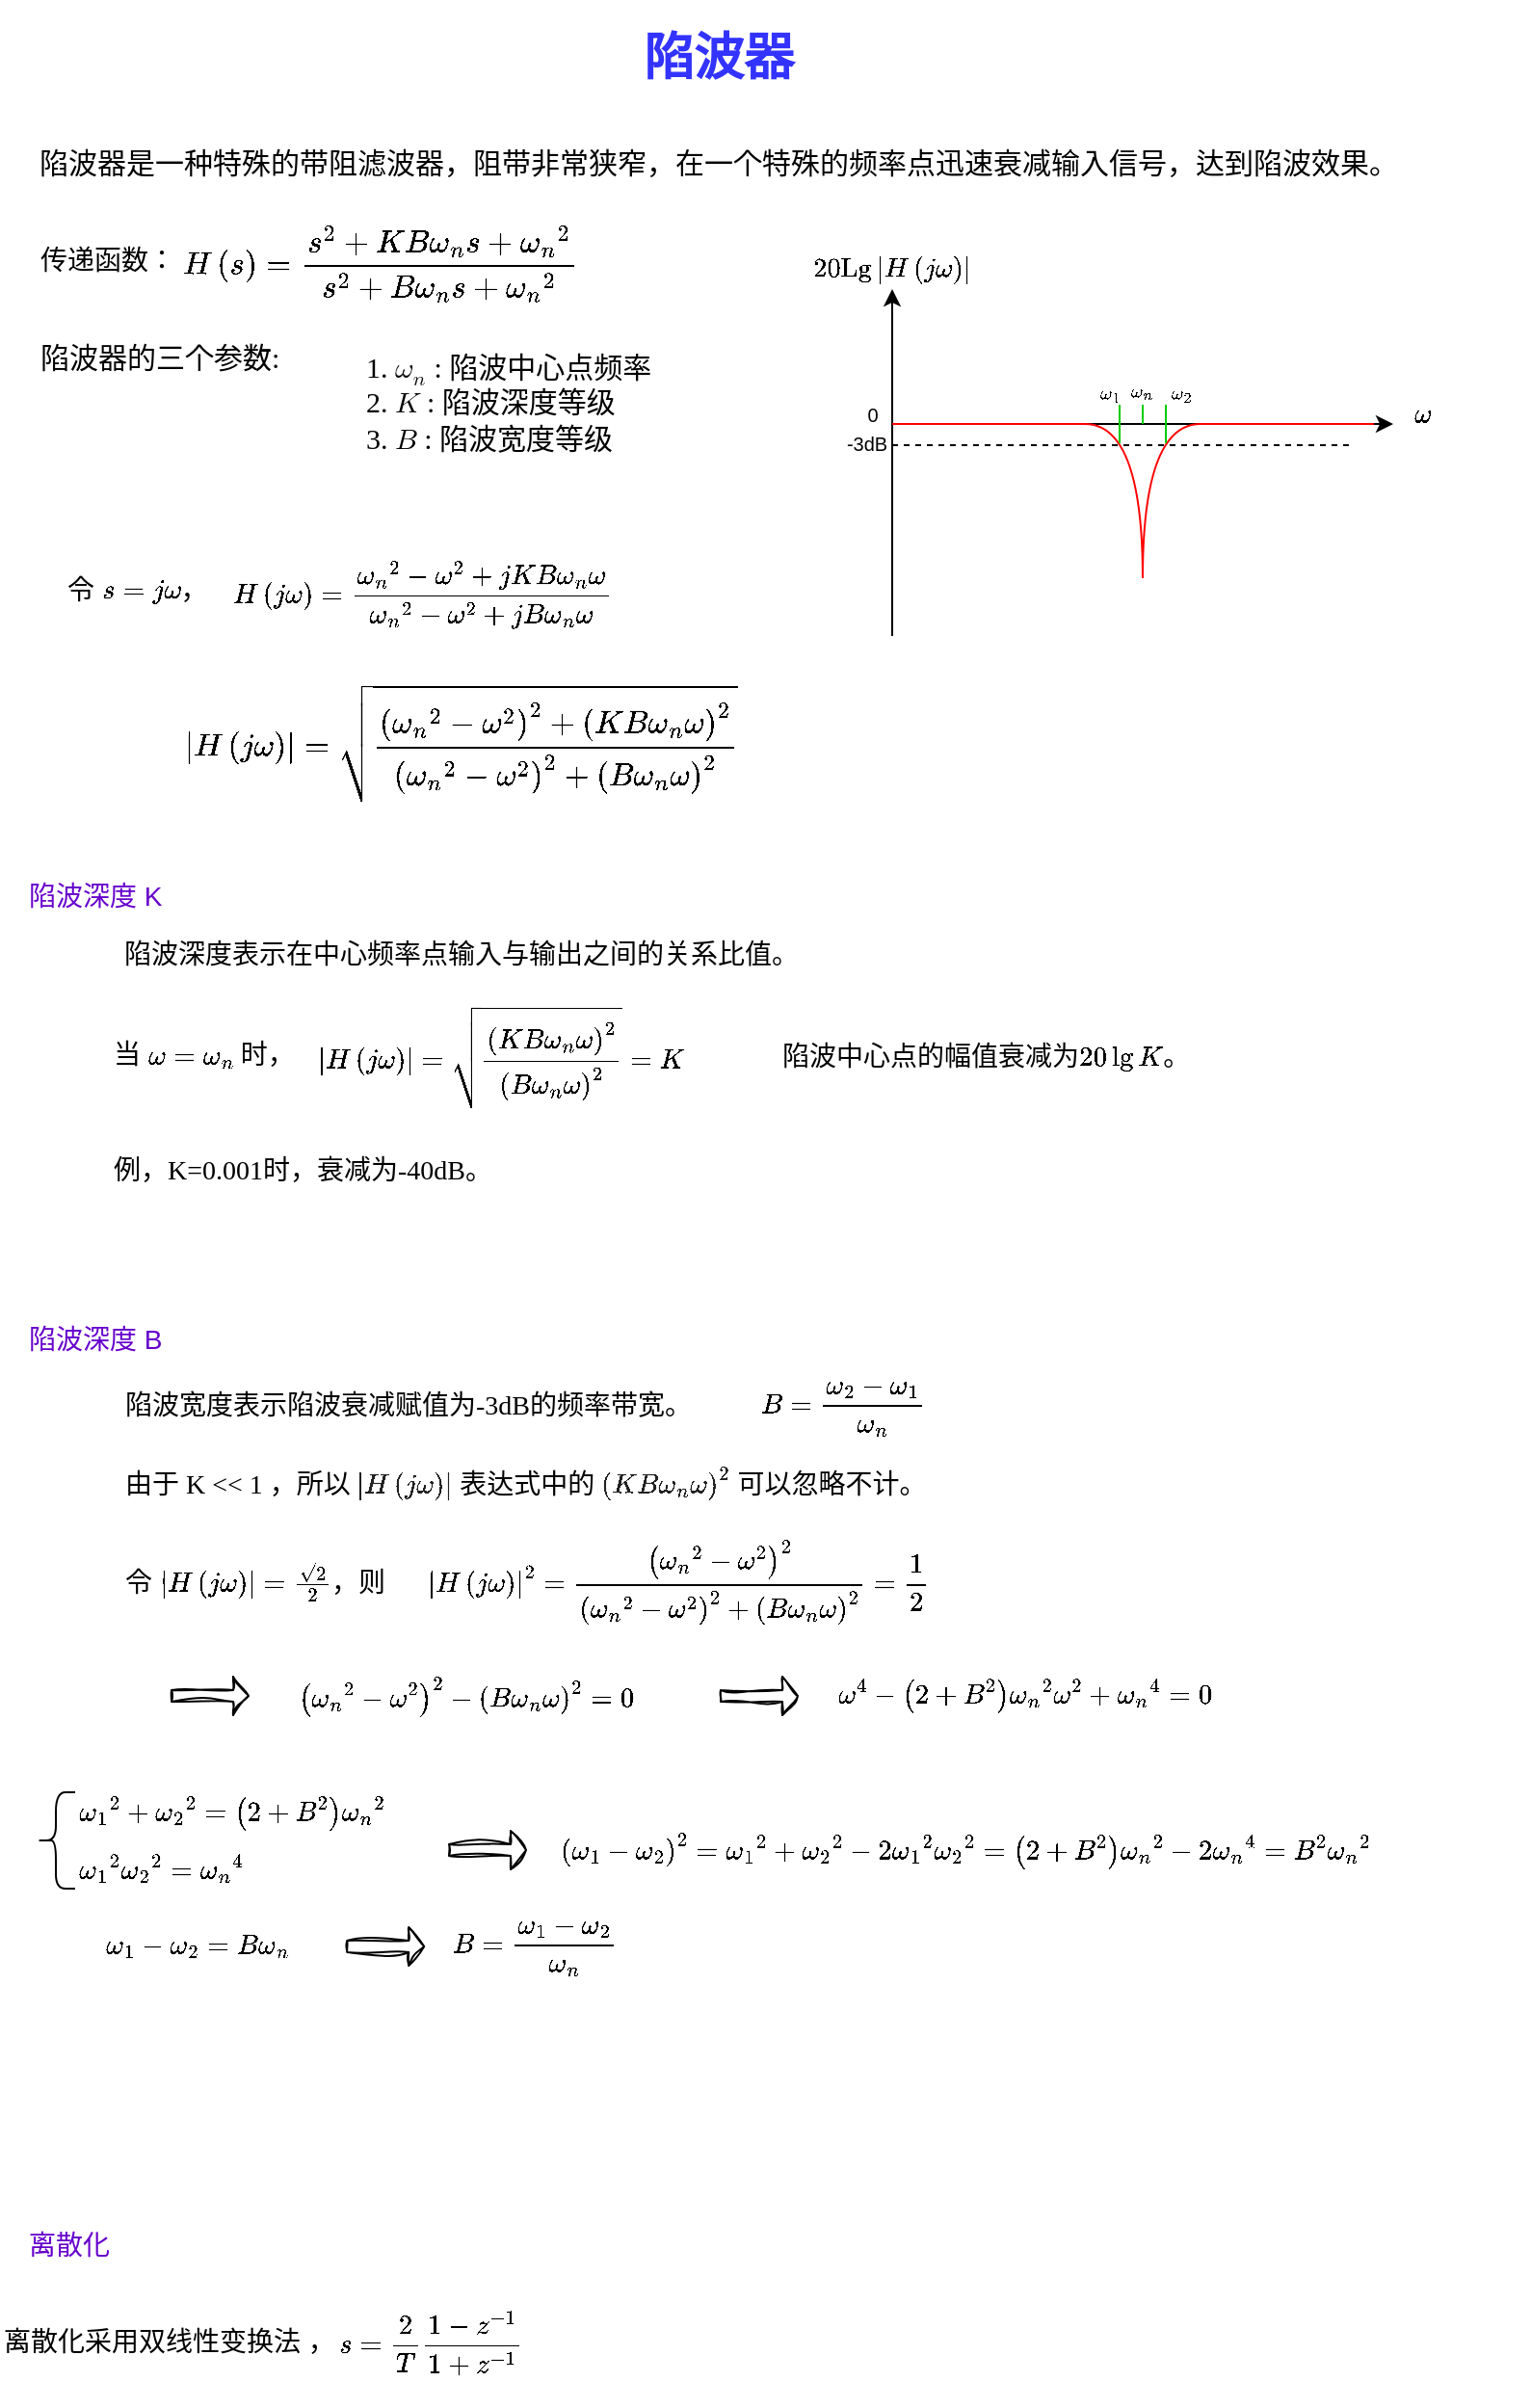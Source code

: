 <mxfile version="28.1.0">
  <diagram name="第 1 页" id="FaE2WmmqIbeJhJUzbk5Q">
    <mxGraphModel dx="2468" dy="1540" grid="1" gridSize="10" guides="1" tooltips="1" connect="1" arrows="1" fold="1" page="1" pageScale="1" pageWidth="827" pageHeight="1169" math="1" shadow="0">
      <root>
        <mxCell id="0" />
        <mxCell id="1" parent="0" />
        <mxCell id="cV3VLb_g4MpRarHLT8mB-1" value="陷波器" style="text;html=1;align=center;verticalAlign=middle;whiteSpace=wrap;rounded=0;fontSize=26;fontFamily=Comic Sans MS;fontColor=#3333FF;fontStyle=1" vertex="1" parent="1">
          <mxGeometry x="250" y="40" width="280" height="60" as="geometry" />
        </mxCell>
        <mxCell id="cV3VLb_g4MpRarHLT8mB-2" value="&lt;div style=&quot;color: rgb(0, 0, 0); font-weight: normal; line-height: 19px; white-space: pre;&quot;&gt;&lt;div&gt;&lt;span style=&quot;color: rgb(0, 0, 0);&quot;&gt;陷波器是一种特殊的带阻滤波器，阻带非常狭窄，在一个特殊的频率点迅速衰减输入信号，达到陷波效果。&lt;/span&gt;&lt;/div&gt;&lt;/div&gt;" style="text;html=1;align=center;verticalAlign=middle;whiteSpace=wrap;rounded=0;fontSize=15;labelBackgroundColor=none;fontFamily=Comic Sans MS;" vertex="1" parent="1">
          <mxGeometry x="30" y="110" width="720" height="30" as="geometry" />
        </mxCell>
        <mxCell id="cV3VLb_g4MpRarHLT8mB-3" value="&lt;span style=&quot;color: rgb(0, 0, 0); font-family: -apple-system, BlinkMacSystemFont, &amp;quot;Segoe WPC&amp;quot;, &amp;quot;Segoe UI&amp;quot;, system-ui, Ubuntu, &amp;quot;Droid Sans&amp;quot;, sans-serif; font-size: 14px; font-style: normal; font-variant-ligatures: normal; font-variant-caps: normal; font-weight: 400; letter-spacing: normal; orphans: 2; text-align: start; text-indent: 0px; text-transform: none; widows: 2; word-spacing: 0px; -webkit-text-stroke-width: 0px; white-space: normal; text-decoration-thickness: initial; text-decoration-style: initial; text-decoration-color: initial; display: inline !important; float: none;&quot;&gt;传递函数：&lt;/span&gt;" style="text;whiteSpace=wrap;html=1;" vertex="1" parent="1">
          <mxGeometry x="36" y="160" width="100" height="40" as="geometry" />
        </mxCell>
        <mxCell id="cV3VLb_g4MpRarHLT8mB-4" value="\[H\left( s \right) = \frac{{{s^2} + KB{\omega _n}s + {\omega _n}^2}}{{{s^2} + B{\omega _n}s + {\omega _n}^2}}\]" style="text;whiteSpace=wrap;html=1;fontSize=14;" vertex="1" parent="1">
          <mxGeometry x="110" y="136" width="240" height="60" as="geometry" />
        </mxCell>
        <mxCell id="cV3VLb_g4MpRarHLT8mB-5" value="&lt;span style=&quot;font-style: normal; font-variant-ligatures: normal; font-variant-caps: normal; font-weight: 400; letter-spacing: normal; orphans: 2; text-align: justify; text-indent: 0px; text-transform: none; widows: 2; word-spacing: 0px; -webkit-text-stroke-width: 0px; white-space: normal; text-decoration-thickness: initial; text-decoration-style: initial; text-decoration-color: initial; float: none; display: inline !important;&quot;&gt;陷波器的三个参数:&lt;/span&gt;" style="text;whiteSpace=wrap;html=1;fontSize=15;fontFamily=Comic Sans MS;labelBackgroundColor=none;fontColor=default;" vertex="1" parent="1">
          <mxGeometry x="36" y="210" width="180" height="50" as="geometry" />
        </mxCell>
        <UserObject label="&lt;ol style=&quot;font-style: normal; font-variant-ligatures: normal; font-variant-caps: normal; font-weight: 400; letter-spacing: normal; orphans: 2; text-align: justify; text-indent: 0px; text-transform: none; widows: 2; word-spacing: 0px; -webkit-text-stroke-width: 0px; white-space: normal; text-decoration-thickness: initial; text-decoration-style: initial; text-decoration-color: initial;&quot;&gt;&lt;li&gt;&lt;span class=&quot;katex&quot;&gt;&lt;span class=&quot;katex-mathml&quot;&gt;&lt;math xmlns=&quot;http://www.w3.org/1998/Math/MathML&quot;&gt;&lt;mrow&gt;&lt;msub&gt;&lt;mi&gt;ω&lt;/mi&gt;&lt;mi&gt;n&lt;/mi&gt;&lt;/msub&gt;&lt;/mrow&gt;&lt;/math&gt;&lt;/span&gt;&lt;span aria-hidden=&quot;true&quot; class=&quot;katex-html&quot;&gt;&lt;span class=&quot;base&quot;&gt;&lt;span class=&quot;mord&quot;&gt;&lt;span class=&quot;msupsub&quot;&gt;&lt;span class=&quot;vlist-t vlist-t2&quot;&gt;&lt;span class=&quot;vlist-r&quot;&gt;&lt;span class=&quot;vlist-s&quot;&gt;​&lt;/span&gt;&lt;/span&gt;&lt;span class=&quot;vlist-r&quot;&gt;&lt;span style=&quot;height: 0.15em;&quot; class=&quot;vlist&quot;&gt;&lt;span&gt;&lt;/span&gt;&lt;/span&gt;&lt;/span&gt;&lt;/span&gt;&lt;/span&gt;&lt;/span&gt;&lt;/span&gt;&lt;/span&gt;&lt;/span&gt;&lt;span&gt;&amp;nbsp;&lt;/span&gt;: 陷波中心点频率&lt;/li&gt;&lt;li&gt;&lt;span class=&quot;katex&quot;&gt;&lt;span class=&quot;katex-mathml&quot;&gt;&lt;math xmlns=&quot;http://www.w3.org/1998/Math/MathML&quot;&gt;&lt;mrow&gt;&lt;mi&gt;&lt;br&gt;&lt;/mi&gt;&lt;mi&gt;&lt;/mi&gt;&lt;mi&gt;K&lt;/mi&gt;&lt;/mrow&gt;&lt;/math&gt;&lt;/span&gt;&lt;/span&gt;&lt;span&gt;&amp;nbsp;&lt;/span&gt;: 陷波深度等级&lt;/li&gt;&lt;li&gt;&lt;span class=&quot;katex&quot;&gt;&lt;span class=&quot;katex-mathml&quot;&gt;&lt;math xmlns=&quot;http://www.w3.org/1998/Math/MathML&quot;&gt;&lt;mrow&gt;&lt;mi&gt;B&lt;/mi&gt;&lt;/mrow&gt;&lt;/math&gt;&lt;/span&gt;&lt;/span&gt;&lt;span&gt;&amp;nbsp;&lt;/span&gt;: 陷波宽度等级&lt;/li&gt;&lt;/ol&gt;" link="&lt;ol style=&quot;color: rgb(85, 85, 85); font-family: Lato, &amp;quot;PingFang SC&amp;quot;, &amp;quot;Microsoft YaHei&amp;quot;, sans-serif; font-size: 18px; font-style: normal; font-variant-ligatures: normal; font-variant-caps: normal; font-weight: 400; letter-spacing: normal; orphans: 2; text-align: justify; text-indent: 0px; text-transform: none; widows: 2; word-spacing: 0px; -webkit-text-stroke-width: 0px; white-space: normal; background-color: rgb(255, 255, 255); text-decoration-thickness: initial; text-decoration-style: initial; text-decoration-color: initial;&quot;&gt;&lt;li&gt;&lt;span class=&quot;katex&quot;&gt;&lt;span class=&quot;katex-mathml&quot;&gt;&lt;math xmlns=&quot;http://www.w3.org/1998/Math/MathML&quot;&gt;&lt;mrow&gt;&lt;msub&gt;&lt;mi&gt;ω&lt;/mi&gt;&lt;mi&gt;n&lt;/mi&gt;&lt;/msub&gt;&lt;/mrow&gt;&lt;/math&gt;&lt;/span&gt;&lt;span class=&quot;katex-html&quot; aria-hidden=&quot;true&quot;&gt;&lt;span class=&quot;base&quot;&gt;&lt;span class=&quot;strut&quot; style=&quot;height: 0.581em; vertical-align: -0.15em;&quot;&gt;&lt;/span&gt;&lt;span class=&quot;mord&quot;&gt;&lt;span class=&quot;mord mathnormal&quot; style=&quot;margin-right: 0.036em;&quot;&gt;ω&lt;/span&gt;&lt;span class=&quot;msupsub&quot;&gt;&lt;span class=&quot;vlist-t vlist-t2&quot;&gt;&lt;span class=&quot;vlist-r&quot;&gt;&lt;span class=&quot;vlist&quot; style=&quot;height: 0.151em;&quot;&gt;&lt;span style=&quot;top: -2.55em; margin-left: -0.036em; margin-right: 0.05em;&quot;&gt;&lt;span class=&quot;pstrut&quot; style=&quot;height: 2.7em;&quot;&gt;&lt;/span&gt;&lt;span class=&quot;sizing reset-size6 size3 mtight&quot;&gt;&lt;span class=&quot;mord mathnormal mtight&quot;&gt;n&lt;/span&gt;&lt;/span&gt;&lt;/span&gt;&lt;/span&gt;&lt;span class=&quot;vlist-s&quot;&gt;​&lt;/span&gt;&lt;/span&gt;&lt;span class=&quot;vlist-r&quot;&gt;&lt;span class=&quot;vlist&quot; style=&quot;height: 0.15em;&quot;&gt;&lt;span&gt;&lt;/span&gt;&lt;/span&gt;&lt;/span&gt;&lt;/span&gt;&lt;/span&gt;&lt;/span&gt;&lt;/span&gt;&lt;/span&gt;&lt;/span&gt;&lt;span&gt;&amp;nbsp;&lt;/span&gt;: 陷波中心点频率&lt;/li&gt;&lt;li&gt;&lt;span class=&quot;katex&quot;&gt;&lt;span class=&quot;katex-mathml&quot;&gt;&lt;math xmlns=&quot;http://www.w3.org/1998/Math/MathML&quot;&gt;&lt;mrow&gt;&lt;mi&gt;K&lt;/mi&gt;&lt;/mrow&gt;&lt;/math&gt;&lt;/span&gt;&lt;span class=&quot;katex-html&quot; aria-hidden=&quot;true&quot;&gt;&lt;span class=&quot;base&quot;&gt;&lt;span class=&quot;strut&quot; style=&quot;height: 0.683em; vertical-align: 0em;&quot;&gt;&lt;/span&gt;&lt;span class=&quot;mord mathnormal&quot; style=&quot;margin-right: 0.072em;&quot;&gt;K&lt;/span&gt;&lt;/span&gt;&lt;/span&gt;&lt;/span&gt;&lt;span&gt;&amp;nbsp;&lt;/span&gt;: 陷波深度等级&lt;/li&gt;&lt;li&gt;&lt;span class=&quot;katex&quot;&gt;&lt;span class=&quot;katex-mathml&quot;&gt;&lt;math xmlns=&quot;http://www.w3.org/1998/Math/MathML&quot;&gt;&lt;mrow&gt;&lt;mi&gt;B&lt;/mi&gt;&lt;/mrow&gt;&lt;/math&gt;&lt;/span&gt;&lt;span class=&quot;katex-html&quot; aria-hidden=&quot;true&quot;&gt;&lt;span class=&quot;base&quot;&gt;&lt;span class=&quot;strut&quot; style=&quot;height: 0.683em; vertical-align: 0em;&quot;&gt;&lt;/span&gt;&lt;span class=&quot;mord mathnormal&quot; style=&quot;margin-right: 0.05em;&quot;&gt;B&lt;/span&gt;&lt;/span&gt;&lt;/span&gt;&lt;/span&gt;&lt;span&gt;&amp;nbsp;&lt;/span&gt;: 陷波宽度等级&lt;/li&gt;&lt;/ol&gt;" id="cV3VLb_g4MpRarHLT8mB-6">
          <mxCell style="text;whiteSpace=wrap;html=1;fontSize=15;fontFamily=Comic Sans MS;labelBackgroundColor=none;fontColor=default;" vertex="1" parent="1">
            <mxGeometry x="180" y="200" width="260" height="90" as="geometry" />
          </mxCell>
        </UserObject>
        <mxCell id="cV3VLb_g4MpRarHLT8mB-7" value="" style="endArrow=classic;html=1;rounded=0;" edge="1" parent="1">
          <mxGeometry width="50" height="50" relative="1" as="geometry">
            <mxPoint x="480" y="260" as="sourcePoint" />
            <mxPoint x="740" y="260" as="targetPoint" />
          </mxGeometry>
        </mxCell>
        <mxCell id="cV3VLb_g4MpRarHLT8mB-8" value="" style="endArrow=classic;html=1;rounded=0;" edge="1" parent="1">
          <mxGeometry width="50" height="50" relative="1" as="geometry">
            <mxPoint x="480" y="370" as="sourcePoint" />
            <mxPoint x="480" y="190" as="targetPoint" />
          </mxGeometry>
        </mxCell>
        <mxCell id="cV3VLb_g4MpRarHLT8mB-9" value="" style="curved=1;endArrow=none;html=1;rounded=0;endFill=0;strokeColor=#FF0000;" edge="1" parent="1">
          <mxGeometry width="50" height="50" relative="1" as="geometry">
            <mxPoint x="610" y="340" as="sourcePoint" />
            <mxPoint x="580" y="260" as="targetPoint" />
            <Array as="points">
              <mxPoint x="610" y="260" />
            </Array>
          </mxGeometry>
        </mxCell>
        <mxCell id="cV3VLb_g4MpRarHLT8mB-10" value="" style="curved=1;endArrow=none;html=1;rounded=0;endFill=0;strokeColor=#FF0000;" edge="1" parent="1">
          <mxGeometry width="50" height="50" relative="1" as="geometry">
            <mxPoint x="610" y="340" as="sourcePoint" />
            <mxPoint x="640" y="260" as="targetPoint" />
            <Array as="points">
              <mxPoint x="610" y="260" />
            </Array>
          </mxGeometry>
        </mxCell>
        <mxCell id="cV3VLb_g4MpRarHLT8mB-12" value="&lt;span style=&quot;color: rgb(0, 0, 0); font-family: Helvetica; font-size: 12px; font-style: normal; font-variant-ligatures: normal; font-variant-caps: normal; font-weight: 400; letter-spacing: normal; orphans: 2; text-align: left; text-indent: 0px; text-transform: none; widows: 2; word-spacing: 0px; -webkit-text-stroke-width: 0px; white-space: normal; background-color: rgb(236, 236, 236); text-decoration-thickness: initial; text-decoration-style: initial; text-decoration-color: initial; float: none; display: inline !important;&quot;&gt;\[\omega \]&lt;/span&gt;" style="text;html=1;align=center;verticalAlign=middle;whiteSpace=wrap;rounded=0;" vertex="1" parent="1">
          <mxGeometry x="740" y="240" width="30" height="30" as="geometry" />
        </mxCell>
        <mxCell id="cV3VLb_g4MpRarHLT8mB-13" value="\[20{\rm{Lg}}\left| {H\left( {j\omega } \right)} \right|\]" style="text;html=1;align=center;verticalAlign=middle;whiteSpace=wrap;rounded=0;" vertex="1" parent="1">
          <mxGeometry x="440" y="165" width="80" height="30" as="geometry" />
        </mxCell>
        <mxCell id="cV3VLb_g4MpRarHLT8mB-15" value="" style="endArrow=none;dashed=1;html=1;rounded=0;" edge="1" parent="1">
          <mxGeometry width="50" height="50" relative="1" as="geometry">
            <mxPoint x="480" y="271" as="sourcePoint" />
            <mxPoint x="720" y="271" as="targetPoint" />
          </mxGeometry>
        </mxCell>
        <mxCell id="cV3VLb_g4MpRarHLT8mB-16" value="0" style="text;html=1;align=center;verticalAlign=middle;whiteSpace=wrap;rounded=0;fontSize=10;" vertex="1" parent="1">
          <mxGeometry x="460" y="245" width="20" height="20" as="geometry" />
        </mxCell>
        <mxCell id="cV3VLb_g4MpRarHLT8mB-17" value="-3dB" style="text;html=1;align=center;verticalAlign=middle;whiteSpace=wrap;rounded=0;fontSize=10;" vertex="1" parent="1">
          <mxGeometry x="457" y="260" width="20" height="20" as="geometry" />
        </mxCell>
        <mxCell id="cV3VLb_g4MpRarHLT8mB-18" value="" style="endArrow=none;html=1;rounded=0;fontColor=#FF0000;strokeColor=#FF0000;" edge="1" parent="1">
          <mxGeometry width="50" height="50" relative="1" as="geometry">
            <mxPoint x="480" y="260" as="sourcePoint" />
            <mxPoint x="580" y="260" as="targetPoint" />
          </mxGeometry>
        </mxCell>
        <mxCell id="cV3VLb_g4MpRarHLT8mB-19" value="" style="endArrow=none;html=1;rounded=0;fontColor=#FF0000;strokeColor=#FF0000;" edge="1" parent="1">
          <mxGeometry width="50" height="50" relative="1" as="geometry">
            <mxPoint x="640" y="260" as="sourcePoint" />
            <mxPoint x="730" y="260" as="targetPoint" />
          </mxGeometry>
        </mxCell>
        <mxCell id="cV3VLb_g4MpRarHLT8mB-20" value="" style="endArrow=none;html=1;rounded=0;fontColor=#00CC00;strokeColor=#00CC00;" edge="1" parent="1">
          <mxGeometry width="50" height="50" relative="1" as="geometry">
            <mxPoint x="598" y="270" as="sourcePoint" />
            <mxPoint x="598" y="250" as="targetPoint" />
          </mxGeometry>
        </mxCell>
        <mxCell id="cV3VLb_g4MpRarHLT8mB-21" value="" style="endArrow=none;html=1;rounded=0;fontColor=#00CC00;strokeColor=#00CC00;" edge="1" parent="1">
          <mxGeometry width="50" height="50" relative="1" as="geometry">
            <mxPoint x="622" y="270" as="sourcePoint" />
            <mxPoint x="622" y="250" as="targetPoint" />
          </mxGeometry>
        </mxCell>
        <mxCell id="cV3VLb_g4MpRarHLT8mB-22" value="" style="endArrow=none;html=1;rounded=0;fontColor=#00CC00;strokeColor=#00CC00;" edge="1" parent="1">
          <mxGeometry width="50" height="50" relative="1" as="geometry">
            <mxPoint x="610" y="260" as="sourcePoint" />
            <mxPoint x="610" y="250" as="targetPoint" />
          </mxGeometry>
        </mxCell>
        <mxCell id="cV3VLb_g4MpRarHLT8mB-23" value="\[{{\omega _n}}\]" style="text;html=1;align=center;verticalAlign=middle;whiteSpace=wrap;rounded=0;fontSize=8;" vertex="1" parent="1">
          <mxGeometry x="600" y="234" width="20" height="20" as="geometry" />
        </mxCell>
        <mxCell id="cV3VLb_g4MpRarHLT8mB-24" value="\[{{\omega _2}}\]" style="text;html=1;align=center;verticalAlign=middle;whiteSpace=wrap;rounded=0;fontSize=8;" vertex="1" parent="1">
          <mxGeometry x="620" y="235" width="20" height="20" as="geometry" />
        </mxCell>
        <mxCell id="cV3VLb_g4MpRarHLT8mB-25" value="\[{{\omega _1}}\]" style="text;html=1;align=center;verticalAlign=middle;whiteSpace=wrap;rounded=0;fontSize=8;" vertex="1" parent="1">
          <mxGeometry x="583" y="235" width="20" height="20" as="geometry" />
        </mxCell>
        <mxCell id="cV3VLb_g4MpRarHLT8mB-26" value="&lt;div style=&quot;color: rgb(0, 0, 0); font-weight: normal; line-height: 19px; white-space: pre;&quot;&gt;&lt;div&gt;&lt;span style=&quot;color: rgb(0, 0, 0);&quot;&gt;令 \(s=j\omega\)，&lt;/span&gt;&lt;/div&gt;&lt;/div&gt;" style="text;whiteSpace=wrap;html=1;fontFamily=Comic Sans MS;labelBackgroundColor=none;fontSize=14;" vertex="1" parent="1">
          <mxGeometry x="50" y="330" width="130" height="40" as="geometry" />
        </mxCell>
        <mxCell id="cV3VLb_g4MpRarHLT8mB-28" value="&#xa;&lt;span style=&quot;color: rgb(0, 0, 0); font-family: &amp;quot;Comic Sans MS&amp;quot;; font-style: normal; font-variant-ligatures: normal; font-variant-caps: normal; font-weight: 400; letter-spacing: normal; orphans: 2; text-indent: 0px; text-transform: none; widows: 2; word-spacing: 0px; -webkit-text-stroke-width: 0px; white-space: normal; background-color: rgb(236, 236, 236); text-decoration-thickness: initial; text-decoration-style: initial; text-decoration-color: initial; float: none; display: inline !important;&quot;&gt;\[H\left( {j\omega } \right) = \frac{{{\omega _n}^2 - {\omega ^2} + jKB{\omega _n}\omega }}{{{\omega _n}^2 - {\omega ^2} + jB{\omega _n}\omega }}\]&lt;/span&gt;&#xa;&#xa;" style="text;html=1;align=left;verticalAlign=middle;whiteSpace=wrap;rounded=0;fontSize=14;" vertex="1" parent="1">
          <mxGeometry x="136" y="322" width="240" height="70" as="geometry" />
        </mxCell>
        <mxCell id="cV3VLb_g4MpRarHLT8mB-30" value="\[\left| {H\left( {j\omega } \right)} \right| = \sqrt {\frac{{{{\left( {{\omega _n}^2 - {\omega ^2}} \right)}^2} + {{\left( {KB{\omega _n}\omega } \right)}^2}}}{{{{\left( {{\omega _n}^2 - {\omega ^2}} \right)}^2} + {{\left( {B{\omega _n}\omega } \right)}^2}}}} \]" style="text;html=1;align=center;verticalAlign=middle;whiteSpace=wrap;rounded=0;fontSize=14;" vertex="1" parent="1">
          <mxGeometry x="121" y="400" width="270" height="50" as="geometry" />
        </mxCell>
        <mxCell id="cV3VLb_g4MpRarHLT8mB-31" value="&lt;div style=&quot;color: rgb(0, 0, 0); background-color: rgb(255, 255, 255); font-weight: normal; line-height: 19px; white-space: pre;&quot;&gt;&lt;div&gt;&lt;span style=&quot;color: rgb(0, 0, 0);&quot;&gt;陷波深度表示在中心频率点输入与输出之间的关系比值。&lt;/span&gt;&lt;/div&gt;&lt;/div&gt;" style="text;html=1;align=center;verticalAlign=middle;whiteSpace=wrap;rounded=0;fontFamily=Comic Sans MS;fontSize=14;" vertex="1" parent="1">
          <mxGeometry x="56.5" y="520" width="399" height="30" as="geometry" />
        </mxCell>
        <mxCell id="cV3VLb_g4MpRarHLT8mB-32" value="陷波深度 K" style="text;html=1;align=left;verticalAlign=middle;whiteSpace=wrap;rounded=0;fontColor=#6600CC;fontSize=14;" vertex="1" parent="1">
          <mxGeometry x="30" y="490" width="134.94" height="30" as="geometry" />
        </mxCell>
        <mxCell id="cV3VLb_g4MpRarHLT8mB-34" value="\[\left| {H\left( {j\omega } \right)} \right| = \sqrt {\frac{{{{\left( {KB{\omega _n}\omega } \right)}^2}}}{{{{\left( {B{\omega _n}\omega } \right)}^2}}}}&amp;nbsp; = K\]" style="text;html=1;align=left;verticalAlign=middle;whiteSpace=wrap;rounded=0;fontFamily=Comic Sans MS;fontSize=14;" vertex="1" parent="1">
          <mxGeometry x="180" y="550" width="235.06" height="75" as="geometry" />
        </mxCell>
        <mxCell id="cV3VLb_g4MpRarHLT8mB-35" value="当 \(\omega&amp;nbsp; = {\omega _n}\) 时，" style="text;html=1;align=left;verticalAlign=middle;whiteSpace=wrap;rounded=0;fontFamily=Comic Sans MS;fontSize=14;" vertex="1" parent="1">
          <mxGeometry x="74.25" y="557.5" width="163.5" height="60" as="geometry" />
        </mxCell>
        <mxCell id="cV3VLb_g4MpRarHLT8mB-36" value="&lt;div style=&quot;color: rgb(0, 0, 0); background-color: rgb(255, 255, 255); font-weight: normal; font-size: 14px; line-height: 19px; white-space: pre;&quot;&gt;&lt;div&gt;&lt;span style=&quot;color: rgb(0, 0, 0);&quot;&gt;陷波中心点的幅值衰减为\(20\lg K\)。&lt;/span&gt;&lt;/div&gt;&lt;/div&gt;" style="text;html=1;align=left;verticalAlign=middle;whiteSpace=wrap;rounded=0;fontFamily=Comic Sans MS;fontSize=14;" vertex="1" parent="1">
          <mxGeometry x="421" y="557.5" width="229" height="60" as="geometry" />
        </mxCell>
        <mxCell id="cV3VLb_g4MpRarHLT8mB-38" value="&lt;span style=&quot;color: rgb(0, 0, 0); font-family: &amp;quot;Comic Sans MS&amp;quot;; font-size: 14px; font-style: normal; font-variant-ligatures: normal; font-variant-caps: normal; font-weight: 400; letter-spacing: normal; orphans: 2; text-align: left; text-indent: 0px; text-transform: none; widows: 2; word-spacing: 0px; -webkit-text-stroke-width: 0px; white-space: pre; background-color: rgb(255, 255, 255); text-decoration-thickness: initial; text-decoration-style: initial; text-decoration-color: initial; float: none; display: inline !important;&quot;&gt;例，K=0.001时，衰减为-40dB。&lt;/span&gt;" style="text;html=1;align=left;verticalAlign=middle;whiteSpace=wrap;rounded=0;fontFamily=Comic Sans MS;fontSize=14;" vertex="1" parent="1">
          <mxGeometry x="74.25" y="617.5" width="245.75" height="60" as="geometry" />
        </mxCell>
        <mxCell id="cV3VLb_g4MpRarHLT8mB-39" value="陷波深度 B" style="text;html=1;align=left;verticalAlign=middle;whiteSpace=wrap;rounded=0;fontColor=#6600CC;fontSize=14;" vertex="1" parent="1">
          <mxGeometry x="30" y="720" width="134.94" height="30" as="geometry" />
        </mxCell>
        <mxCell id="cV3VLb_g4MpRarHLT8mB-40" value="&lt;span style=&quot;background-color: rgb(255, 255, 255); white-space: pre; color: light-dark(rgb(0, 0, 0), rgb(255, 255, 255));&quot;&gt;陷波宽度表示陷波衰减赋值为-3dB的频率带宽。&lt;/span&gt;" style="text;html=1;align=left;verticalAlign=middle;whiteSpace=wrap;rounded=0;fontFamily=Comic Sans MS;fontSize=14;" vertex="1" parent="1">
          <mxGeometry x="80" y="750" width="380" height="40" as="geometry" />
        </mxCell>
        <mxCell id="cV3VLb_g4MpRarHLT8mB-41" value="\[B = \frac{{{\omega _2} - {\omega _1}}}{{{\omega _n}}}\]" style="text;html=1;align=left;verticalAlign=middle;whiteSpace=wrap;rounded=0;fontFamily=Comic Sans MS;fontSize=14;" vertex="1" parent="1">
          <mxGeometry x="410" y="750" width="110" height="40" as="geometry" />
        </mxCell>
        <mxCell id="cV3VLb_g4MpRarHLT8mB-42" value="&lt;br&gt;&lt;div style=&quot;line-height: 19px; color: rgb(0, 0, 0);&quot;&gt;&lt;div style=&quot;&quot;&gt;&lt;span style=&quot;color: rgb(0, 0, 0); font-size: 14px; font-weight: normal; white-space: pre;&quot;&gt;由于 K &amp;lt;&amp;lt; 1 ，所以 &lt;/span&gt;&lt;font color=&quot;#222222&quot;&gt;&lt;span style=&quot;white-space: pre;&quot;&gt;\(\left| {H\left( {j\omega } \right)} \right|\)&lt;/span&gt;&lt;/font&gt;&lt;span style=&quot;color: rgb(0, 0, 0); font-size: 14px; font-weight: normal; white-space: pre;&quot;&gt; 表达式中的 &lt;/span&gt;&lt;font color=&quot;#222222&quot;&gt;&lt;span style=&quot;white-space: pre;&quot;&gt;\({\left( {KB{\omega _n}\omega } \right)^2}\)&lt;/span&gt;&lt;/font&gt;&lt;span style=&quot;color: rgb(0, 0, 0); font-size: 14px; font-weight: normal; white-space: pre;&quot;&gt; 可以忽略不计。&lt;/span&gt;&lt;/div&gt;&lt;/div&gt;&lt;div&gt;&lt;br&gt;&lt;/div&gt;" style="text;html=1;align=left;verticalAlign=middle;whiteSpace=wrap;rounded=0;fontFamily=Comic Sans MS;fontSize=14;labelBackgroundColor=none;" vertex="1" parent="1">
          <mxGeometry x="80" y="780" width="480" height="60" as="geometry" />
        </mxCell>
        <mxCell id="cV3VLb_g4MpRarHLT8mB-43" value="令 \(\left| {H\left( {j\omega } \right)} \right| = \frac{{\sqrt 2 }}{2}\)，则" style="text;html=1;align=left;verticalAlign=middle;whiteSpace=wrap;rounded=0;fontFamily=Comic Sans MS;fontSize=14;" vertex="1" parent="1">
          <mxGeometry x="80" y="840" width="165.75" height="40" as="geometry" />
        </mxCell>
        <mxCell id="cV3VLb_g4MpRarHLT8mB-44" value="\[{\left| {H\left( {j\omega } \right)} \right|^2} = \frac{{{{\left( {{\omega _n}^2 - {\omega ^2}} \right)}^2}}}{{{{\left( {{\omega _n}^2 - {\omega ^2}} \right)}^2} + {{\left( {B{\omega _n}\omega } \right)}^2}}} = \frac{1}{2}\]" style="text;html=1;align=left;verticalAlign=middle;whiteSpace=wrap;rounded=0;fontFamily=Comic Sans MS;fontSize=14;" vertex="1" parent="1">
          <mxGeometry x="237.13" y="840" width="202.87" height="40" as="geometry" />
        </mxCell>
        <mxCell id="cV3VLb_g4MpRarHLT8mB-46" value="\[{\left( {{\omega _n}^2 - {\omega ^2}} \right)^2} - {\left( {B{\omega _n}\omega } \right)^2} = 0\]" style="text;html=1;align=left;verticalAlign=middle;whiteSpace=wrap;rounded=0;fontFamily=Comic Sans MS;fontSize=14;" vertex="1" parent="1">
          <mxGeometry x="170" y="900" width="210" height="40" as="geometry" />
        </mxCell>
        <mxCell id="cV3VLb_g4MpRarHLT8mB-48" value="" style="shape=singleArrow;whiteSpace=wrap;html=1;sketch=1;curveFitting=1;jiggle=2;fontFamily=Comic Sans MS;" vertex="1" parent="1">
          <mxGeometry x="106" y="910" width="40" height="20" as="geometry" />
        </mxCell>
        <mxCell id="cV3VLb_g4MpRarHLT8mB-49" value="" style="shape=singleArrow;whiteSpace=wrap;html=1;sketch=1;curveFitting=1;jiggle=2;fontFamily=Comic Sans MS;" vertex="1" parent="1">
          <mxGeometry x="391" y="910" width="40" height="20" as="geometry" />
        </mxCell>
        <mxCell id="cV3VLb_g4MpRarHLT8mB-51" value="\[{\omega ^4} - \left( {2 + {B^2}} \right){\omega _n}^2{\omega ^2} + {\omega _n}^4 = 0\]" style="text;html=1;align=left;verticalAlign=middle;whiteSpace=wrap;rounded=0;fontFamily=Comic Sans MS;fontSize=14;" vertex="1" parent="1">
          <mxGeometry x="450" y="900" width="210" height="40" as="geometry" />
        </mxCell>
        <mxCell id="cV3VLb_g4MpRarHLT8mB-54" value="\[{\omega _1}^2 + {\omega _2}^2 = \left( {2 + {B^2}} \right){\omega _n}^2\]" style="text;html=1;align=left;verticalAlign=middle;whiteSpace=wrap;rounded=0;fontFamily=Comic Sans MS;fontSize=14;" vertex="1" parent="1">
          <mxGeometry x="56.0" y="960" width="210" height="40" as="geometry" />
        </mxCell>
        <mxCell id="cV3VLb_g4MpRarHLT8mB-55" value="\[{\omega _1}^2{\omega _2}^2 = {\omega _n}^4\]" style="text;html=1;align=left;verticalAlign=middle;whiteSpace=wrap;rounded=0;fontFamily=Comic Sans MS;fontSize=14;" vertex="1" parent="1">
          <mxGeometry x="56.0" y="990" width="210" height="40" as="geometry" />
        </mxCell>
        <mxCell id="cV3VLb_g4MpRarHLT8mB-56" value="" style="shape=curlyBracket;whiteSpace=wrap;html=1;rounded=1;labelPosition=left;verticalLabelPosition=middle;align=right;verticalAlign=middle;fontFamily=Comic Sans MS;" vertex="1" parent="1">
          <mxGeometry x="36.0" y="970" width="20" height="50" as="geometry" />
        </mxCell>
        <mxCell id="cV3VLb_g4MpRarHLT8mB-57" value="\[{\left( {{\omega _1} - {\omega _2}} \right)^2} = {\omega _1}^2 + {\omega _2}^2 - 2{\omega _1}^2{\omega _2}^2 = \left( {2 + {B^2}} \right){\omega _n}^2 - 2{\omega _n}^4 = {B^2}{\omega _n}^2\]" style="text;html=1;align=left;verticalAlign=middle;whiteSpace=wrap;rounded=0;fontFamily=Comic Sans MS;fontSize=14;" vertex="1" parent="1">
          <mxGeometry x="306" y="980" width="504" height="40" as="geometry" />
        </mxCell>
        <mxCell id="cV3VLb_g4MpRarHLT8mB-58" value="" style="shape=singleArrow;whiteSpace=wrap;html=1;sketch=1;curveFitting=1;jiggle=2;fontFamily=Comic Sans MS;" vertex="1" parent="1">
          <mxGeometry x="250" y="990" width="40" height="20" as="geometry" />
        </mxCell>
        <mxCell id="cV3VLb_g4MpRarHLT8mB-59" value="\[{\omega _1} - {\omega _2} = B{\omega _n}\]" style="text;html=1;align=left;verticalAlign=middle;whiteSpace=wrap;rounded=0;fontFamily=Comic Sans MS;fontSize=14;" vertex="1" parent="1">
          <mxGeometry x="70" y="1030" width="130" height="40" as="geometry" />
        </mxCell>
        <mxCell id="cV3VLb_g4MpRarHLT8mB-60" value="" style="shape=singleArrow;whiteSpace=wrap;html=1;sketch=1;curveFitting=1;jiggle=2;fontFamily=Comic Sans MS;" vertex="1" parent="1">
          <mxGeometry x="197.13" y="1040" width="40" height="20" as="geometry" />
        </mxCell>
        <mxCell id="cV3VLb_g4MpRarHLT8mB-61" value="\[B = \frac{{{\omega _1} - {\omega _2}}}{{{\omega _n}}}\]" style="text;html=1;align=left;verticalAlign=middle;whiteSpace=wrap;rounded=0;fontFamily=Comic Sans MS;fontSize=14;" vertex="1" parent="1">
          <mxGeometry x="250" y="1030" width="130" height="40" as="geometry" />
        </mxCell>
        <mxCell id="cV3VLb_g4MpRarHLT8mB-62" value="离散化" style="text;html=1;align=left;verticalAlign=middle;whiteSpace=wrap;rounded=0;fontColor=#6600CC;fontSize=14;" vertex="1" parent="1">
          <mxGeometry x="30" y="1190" width="134.94" height="30" as="geometry" />
        </mxCell>
        <mxCell id="cV3VLb_g4MpRarHLT8mB-63" value="\[s = \frac{2}{T}\frac{{1 - {z^{ - 1}}}}{{1 + {z^{ - 1}}}}\]" style="text;html=1;align=left;verticalAlign=middle;whiteSpace=wrap;rounded=0;fontFamily=Comic Sans MS;fontSize=14;" vertex="1" parent="1">
          <mxGeometry x="191" y="1235" width="130" height="40" as="geometry" />
        </mxCell>
        <mxCell id="cV3VLb_g4MpRarHLT8mB-64" value="离散化采用双线性变换法 ，&amp;nbsp;" style="text;html=1;align=left;verticalAlign=middle;whiteSpace=wrap;rounded=0;fontSize=14;" vertex="1" parent="1">
          <mxGeometry x="17.19" y="1240" width="202.81" height="30" as="geometry" />
        </mxCell>
      </root>
    </mxGraphModel>
  </diagram>
</mxfile>

